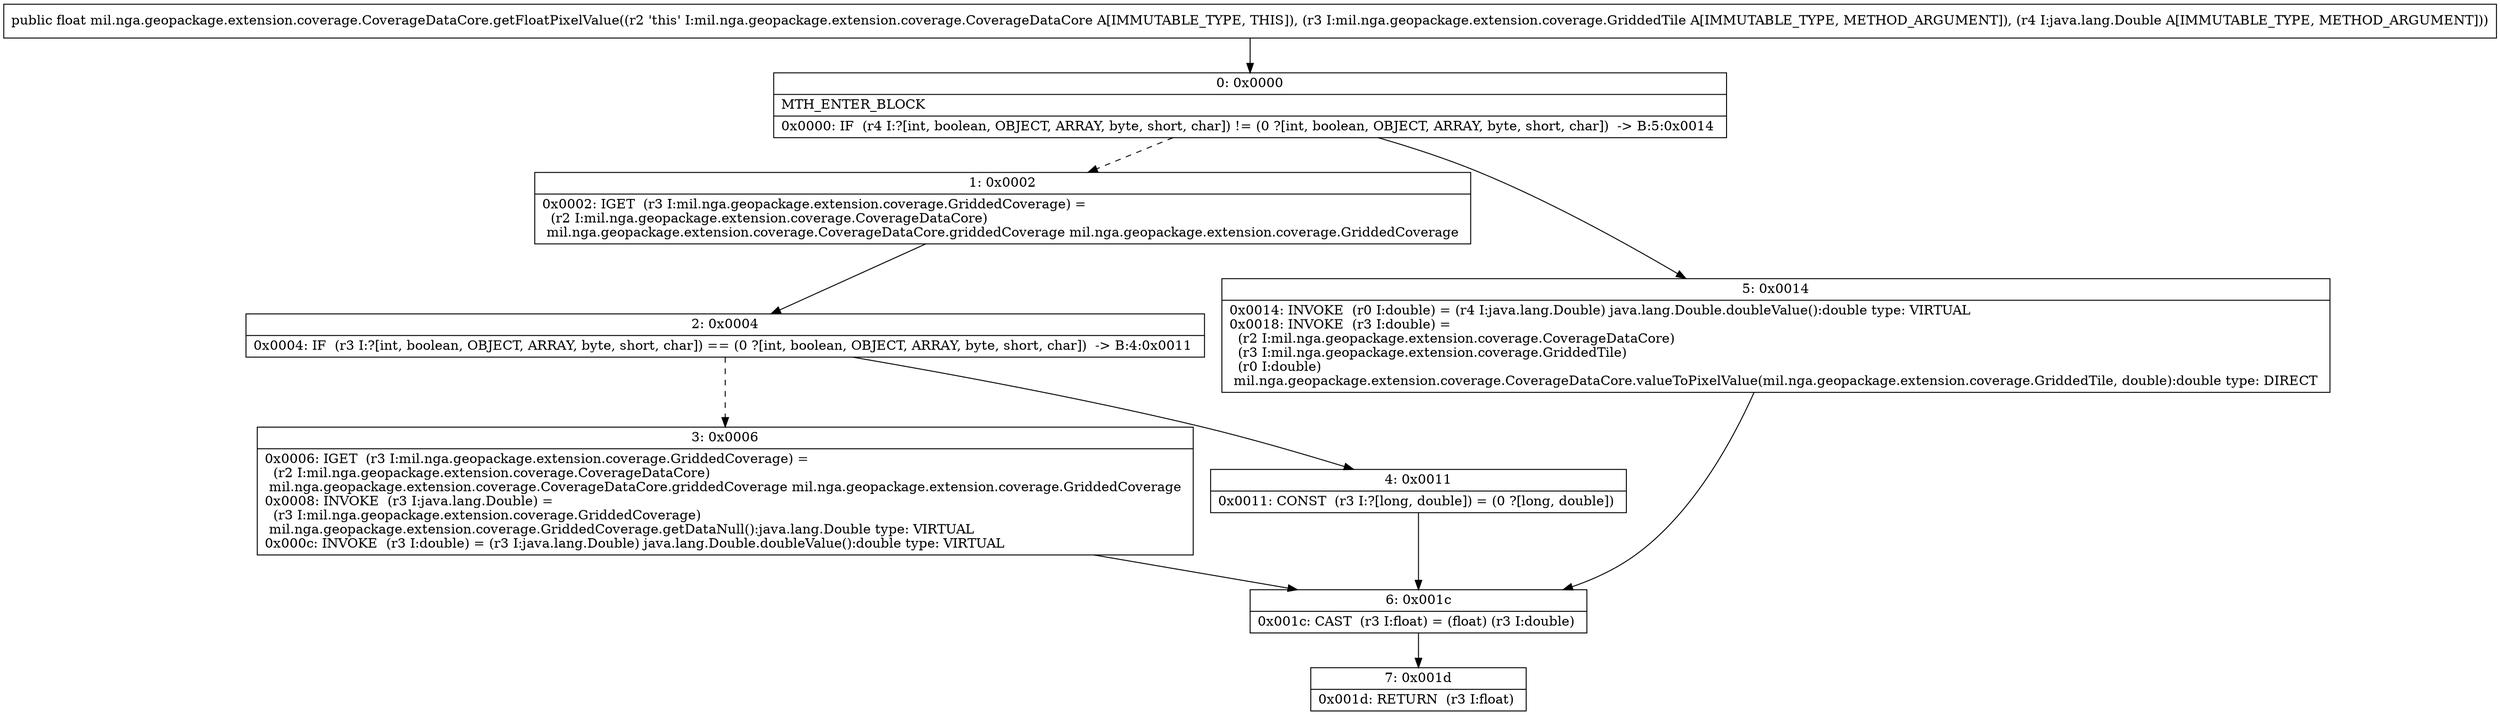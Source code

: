 digraph "CFG formil.nga.geopackage.extension.coverage.CoverageDataCore.getFloatPixelValue(Lmil\/nga\/geopackage\/extension\/coverage\/GriddedTile;Ljava\/lang\/Double;)F" {
Node_0 [shape=record,label="{0\:\ 0x0000|MTH_ENTER_BLOCK\l|0x0000: IF  (r4 I:?[int, boolean, OBJECT, ARRAY, byte, short, char]) != (0 ?[int, boolean, OBJECT, ARRAY, byte, short, char])  \-\> B:5:0x0014 \l}"];
Node_1 [shape=record,label="{1\:\ 0x0002|0x0002: IGET  (r3 I:mil.nga.geopackage.extension.coverage.GriddedCoverage) = \l  (r2 I:mil.nga.geopackage.extension.coverage.CoverageDataCore)\l mil.nga.geopackage.extension.coverage.CoverageDataCore.griddedCoverage mil.nga.geopackage.extension.coverage.GriddedCoverage \l}"];
Node_2 [shape=record,label="{2\:\ 0x0004|0x0004: IF  (r3 I:?[int, boolean, OBJECT, ARRAY, byte, short, char]) == (0 ?[int, boolean, OBJECT, ARRAY, byte, short, char])  \-\> B:4:0x0011 \l}"];
Node_3 [shape=record,label="{3\:\ 0x0006|0x0006: IGET  (r3 I:mil.nga.geopackage.extension.coverage.GriddedCoverage) = \l  (r2 I:mil.nga.geopackage.extension.coverage.CoverageDataCore)\l mil.nga.geopackage.extension.coverage.CoverageDataCore.griddedCoverage mil.nga.geopackage.extension.coverage.GriddedCoverage \l0x0008: INVOKE  (r3 I:java.lang.Double) = \l  (r3 I:mil.nga.geopackage.extension.coverage.GriddedCoverage)\l mil.nga.geopackage.extension.coverage.GriddedCoverage.getDataNull():java.lang.Double type: VIRTUAL \l0x000c: INVOKE  (r3 I:double) = (r3 I:java.lang.Double) java.lang.Double.doubleValue():double type: VIRTUAL \l}"];
Node_4 [shape=record,label="{4\:\ 0x0011|0x0011: CONST  (r3 I:?[long, double]) = (0 ?[long, double]) \l}"];
Node_5 [shape=record,label="{5\:\ 0x0014|0x0014: INVOKE  (r0 I:double) = (r4 I:java.lang.Double) java.lang.Double.doubleValue():double type: VIRTUAL \l0x0018: INVOKE  (r3 I:double) = \l  (r2 I:mil.nga.geopackage.extension.coverage.CoverageDataCore)\l  (r3 I:mil.nga.geopackage.extension.coverage.GriddedTile)\l  (r0 I:double)\l mil.nga.geopackage.extension.coverage.CoverageDataCore.valueToPixelValue(mil.nga.geopackage.extension.coverage.GriddedTile, double):double type: DIRECT \l}"];
Node_6 [shape=record,label="{6\:\ 0x001c|0x001c: CAST  (r3 I:float) = (float) (r3 I:double) \l}"];
Node_7 [shape=record,label="{7\:\ 0x001d|0x001d: RETURN  (r3 I:float) \l}"];
MethodNode[shape=record,label="{public float mil.nga.geopackage.extension.coverage.CoverageDataCore.getFloatPixelValue((r2 'this' I:mil.nga.geopackage.extension.coverage.CoverageDataCore A[IMMUTABLE_TYPE, THIS]), (r3 I:mil.nga.geopackage.extension.coverage.GriddedTile A[IMMUTABLE_TYPE, METHOD_ARGUMENT]), (r4 I:java.lang.Double A[IMMUTABLE_TYPE, METHOD_ARGUMENT])) }"];
MethodNode -> Node_0;
Node_0 -> Node_1[style=dashed];
Node_0 -> Node_5;
Node_1 -> Node_2;
Node_2 -> Node_3[style=dashed];
Node_2 -> Node_4;
Node_3 -> Node_6;
Node_4 -> Node_6;
Node_5 -> Node_6;
Node_6 -> Node_7;
}

